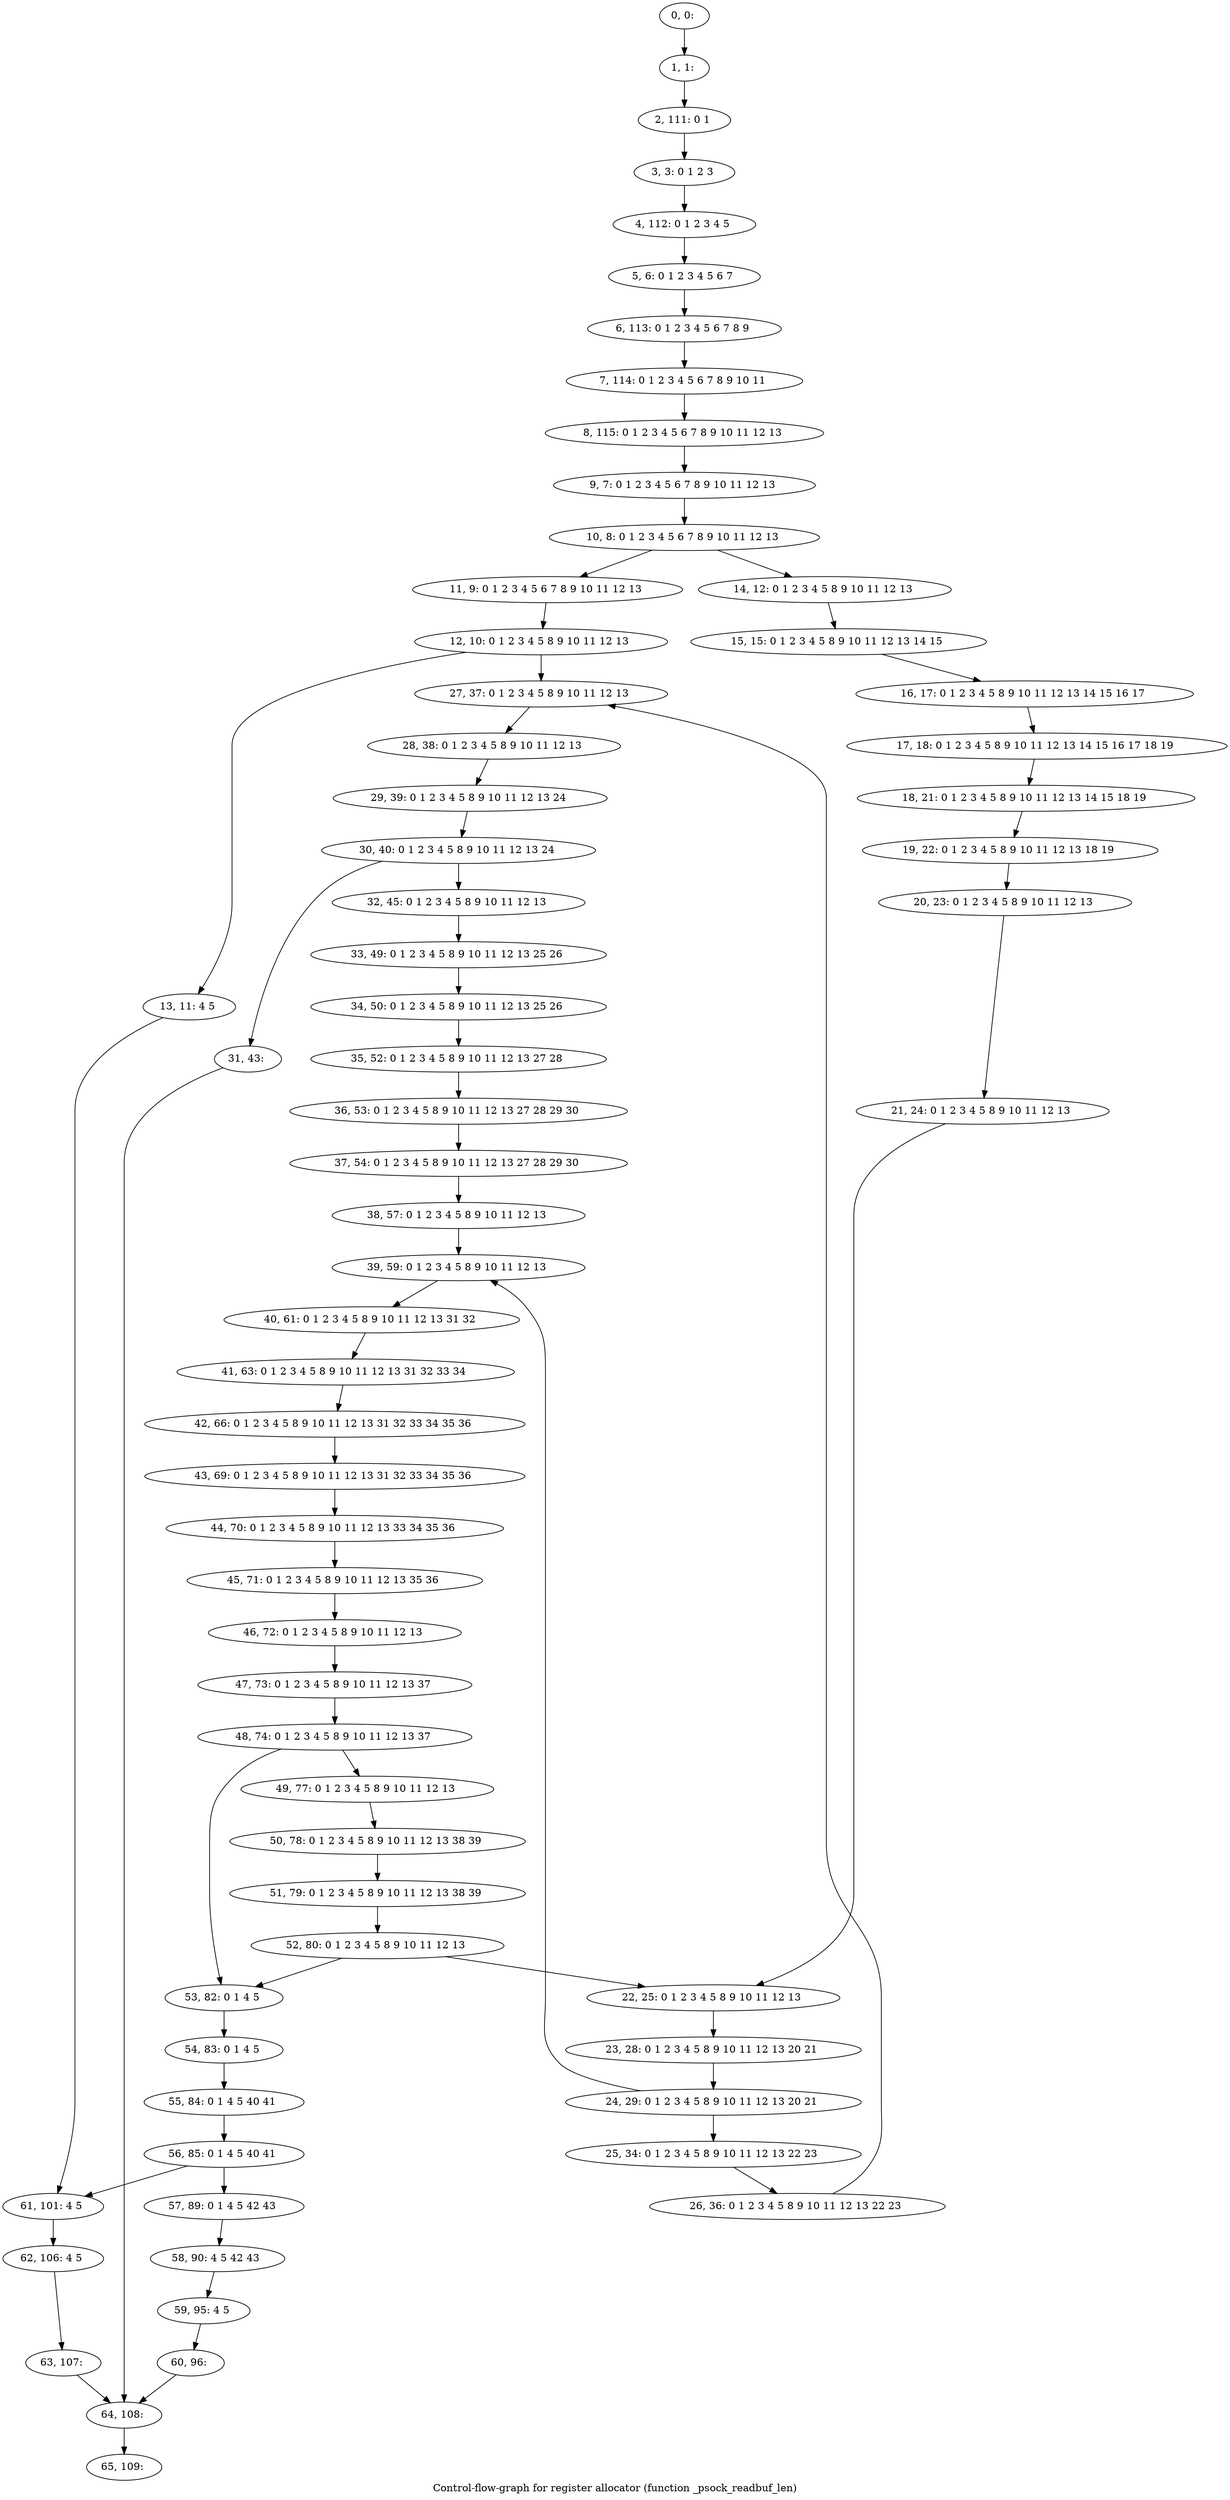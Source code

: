 digraph G {
graph [label="Control-flow-graph for register allocator (function _psock_readbuf_len)"]
0[label="0, 0: "];
1[label="1, 1: "];
2[label="2, 111: 0 1 "];
3[label="3, 3: 0 1 2 3 "];
4[label="4, 112: 0 1 2 3 4 5 "];
5[label="5, 6: 0 1 2 3 4 5 6 7 "];
6[label="6, 113: 0 1 2 3 4 5 6 7 8 9 "];
7[label="7, 114: 0 1 2 3 4 5 6 7 8 9 10 11 "];
8[label="8, 115: 0 1 2 3 4 5 6 7 8 9 10 11 12 13 "];
9[label="9, 7: 0 1 2 3 4 5 6 7 8 9 10 11 12 13 "];
10[label="10, 8: 0 1 2 3 4 5 6 7 8 9 10 11 12 13 "];
11[label="11, 9: 0 1 2 3 4 5 6 7 8 9 10 11 12 13 "];
12[label="12, 10: 0 1 2 3 4 5 8 9 10 11 12 13 "];
13[label="13, 11: 4 5 "];
14[label="14, 12: 0 1 2 3 4 5 8 9 10 11 12 13 "];
15[label="15, 15: 0 1 2 3 4 5 8 9 10 11 12 13 14 15 "];
16[label="16, 17: 0 1 2 3 4 5 8 9 10 11 12 13 14 15 16 17 "];
17[label="17, 18: 0 1 2 3 4 5 8 9 10 11 12 13 14 15 16 17 18 19 "];
18[label="18, 21: 0 1 2 3 4 5 8 9 10 11 12 13 14 15 18 19 "];
19[label="19, 22: 0 1 2 3 4 5 8 9 10 11 12 13 18 19 "];
20[label="20, 23: 0 1 2 3 4 5 8 9 10 11 12 13 "];
21[label="21, 24: 0 1 2 3 4 5 8 9 10 11 12 13 "];
22[label="22, 25: 0 1 2 3 4 5 8 9 10 11 12 13 "];
23[label="23, 28: 0 1 2 3 4 5 8 9 10 11 12 13 20 21 "];
24[label="24, 29: 0 1 2 3 4 5 8 9 10 11 12 13 20 21 "];
25[label="25, 34: 0 1 2 3 4 5 8 9 10 11 12 13 22 23 "];
26[label="26, 36: 0 1 2 3 4 5 8 9 10 11 12 13 22 23 "];
27[label="27, 37: 0 1 2 3 4 5 8 9 10 11 12 13 "];
28[label="28, 38: 0 1 2 3 4 5 8 9 10 11 12 13 "];
29[label="29, 39: 0 1 2 3 4 5 8 9 10 11 12 13 24 "];
30[label="30, 40: 0 1 2 3 4 5 8 9 10 11 12 13 24 "];
31[label="31, 43: "];
32[label="32, 45: 0 1 2 3 4 5 8 9 10 11 12 13 "];
33[label="33, 49: 0 1 2 3 4 5 8 9 10 11 12 13 25 26 "];
34[label="34, 50: 0 1 2 3 4 5 8 9 10 11 12 13 25 26 "];
35[label="35, 52: 0 1 2 3 4 5 8 9 10 11 12 13 27 28 "];
36[label="36, 53: 0 1 2 3 4 5 8 9 10 11 12 13 27 28 29 30 "];
37[label="37, 54: 0 1 2 3 4 5 8 9 10 11 12 13 27 28 29 30 "];
38[label="38, 57: 0 1 2 3 4 5 8 9 10 11 12 13 "];
39[label="39, 59: 0 1 2 3 4 5 8 9 10 11 12 13 "];
40[label="40, 61: 0 1 2 3 4 5 8 9 10 11 12 13 31 32 "];
41[label="41, 63: 0 1 2 3 4 5 8 9 10 11 12 13 31 32 33 34 "];
42[label="42, 66: 0 1 2 3 4 5 8 9 10 11 12 13 31 32 33 34 35 36 "];
43[label="43, 69: 0 1 2 3 4 5 8 9 10 11 12 13 31 32 33 34 35 36 "];
44[label="44, 70: 0 1 2 3 4 5 8 9 10 11 12 13 33 34 35 36 "];
45[label="45, 71: 0 1 2 3 4 5 8 9 10 11 12 13 35 36 "];
46[label="46, 72: 0 1 2 3 4 5 8 9 10 11 12 13 "];
47[label="47, 73: 0 1 2 3 4 5 8 9 10 11 12 13 37 "];
48[label="48, 74: 0 1 2 3 4 5 8 9 10 11 12 13 37 "];
49[label="49, 77: 0 1 2 3 4 5 8 9 10 11 12 13 "];
50[label="50, 78: 0 1 2 3 4 5 8 9 10 11 12 13 38 39 "];
51[label="51, 79: 0 1 2 3 4 5 8 9 10 11 12 13 38 39 "];
52[label="52, 80: 0 1 2 3 4 5 8 9 10 11 12 13 "];
53[label="53, 82: 0 1 4 5 "];
54[label="54, 83: 0 1 4 5 "];
55[label="55, 84: 0 1 4 5 40 41 "];
56[label="56, 85: 0 1 4 5 40 41 "];
57[label="57, 89: 0 1 4 5 42 43 "];
58[label="58, 90: 4 5 42 43 "];
59[label="59, 95: 4 5 "];
60[label="60, 96: "];
61[label="61, 101: 4 5 "];
62[label="62, 106: 4 5 "];
63[label="63, 107: "];
64[label="64, 108: "];
65[label="65, 109: "];
0->1 ;
1->2 ;
2->3 ;
3->4 ;
4->5 ;
5->6 ;
6->7 ;
7->8 ;
8->9 ;
9->10 ;
10->11 ;
10->14 ;
11->12 ;
12->13 ;
12->27 ;
13->61 ;
14->15 ;
15->16 ;
16->17 ;
17->18 ;
18->19 ;
19->20 ;
20->21 ;
21->22 ;
22->23 ;
23->24 ;
24->25 ;
24->39 ;
25->26 ;
26->27 ;
27->28 ;
28->29 ;
29->30 ;
30->31 ;
30->32 ;
31->64 ;
32->33 ;
33->34 ;
34->35 ;
35->36 ;
36->37 ;
37->38 ;
38->39 ;
39->40 ;
40->41 ;
41->42 ;
42->43 ;
43->44 ;
44->45 ;
45->46 ;
46->47 ;
47->48 ;
48->49 ;
48->53 ;
49->50 ;
50->51 ;
51->52 ;
52->53 ;
52->22 ;
53->54 ;
54->55 ;
55->56 ;
56->57 ;
56->61 ;
57->58 ;
58->59 ;
59->60 ;
60->64 ;
61->62 ;
62->63 ;
63->64 ;
64->65 ;
}
